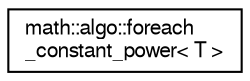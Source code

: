 digraph "Graphical Class Hierarchy"
{
  edge [fontname="FreeSans",fontsize="10",labelfontname="FreeSans",labelfontsize="10"];
  node [fontname="FreeSans",fontsize="10",shape=record];
  rankdir="LR";
  Node0 [label="math::algo::foreach\l_constant_power\< T \>",height=0.2,width=0.4,color="black", fillcolor="white", style="filled",URL="$structmath_1_1algo_1_1foreach__constant__power.html",tooltip="for-each functor: raises each operand to the power of constant value. "];
}
